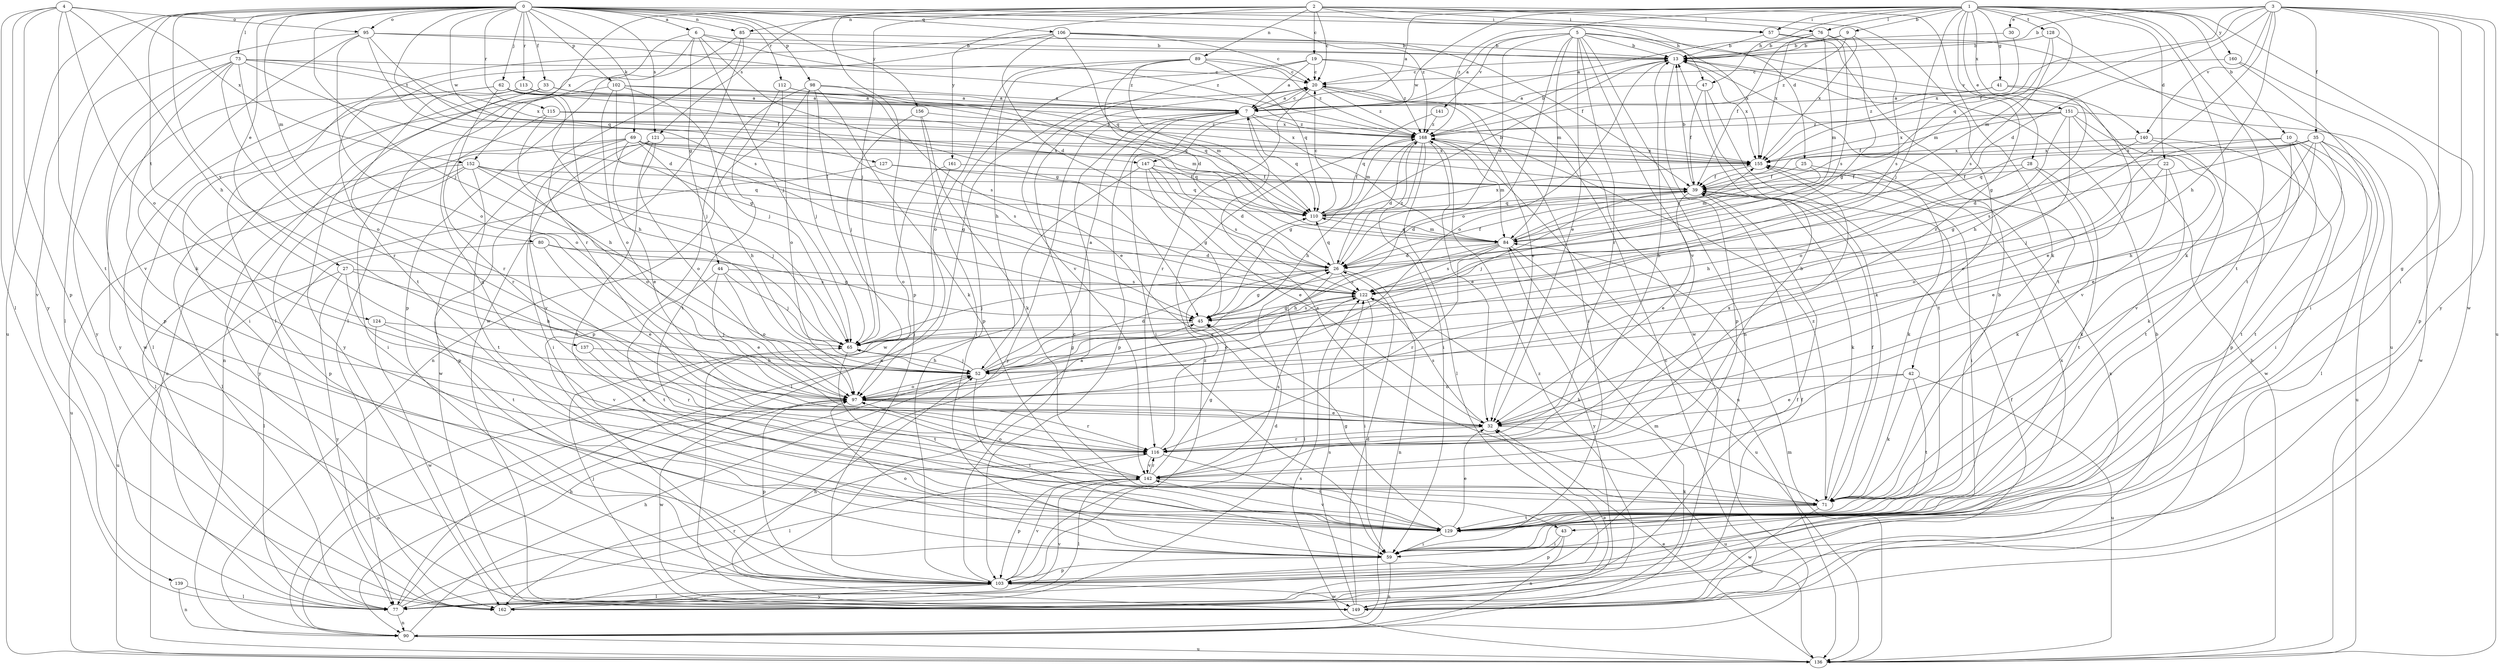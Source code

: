 strict digraph  {
0;
1;
2;
3;
4;
5;
6;
7;
9;
10;
13;
19;
20;
22;
25;
26;
27;
28;
30;
32;
33;
35;
39;
41;
42;
43;
44;
45;
47;
52;
57;
59;
62;
65;
69;
71;
73;
76;
77;
80;
84;
85;
89;
90;
95;
97;
98;
102;
103;
106;
110;
112;
113;
115;
116;
121;
122;
124;
127;
128;
129;
136;
137;
139;
140;
141;
142;
147;
149;
151;
152;
155;
156;
160;
161;
162;
168;
0 -> 6  [label=a];
0 -> 27  [label=e];
0 -> 33  [label=f];
0 -> 47  [label=h];
0 -> 57  [label=i];
0 -> 62  [label=j];
0 -> 65  [label=j];
0 -> 69  [label=k];
0 -> 73  [label=l];
0 -> 80  [label=m];
0 -> 85  [label=n];
0 -> 95  [label=o];
0 -> 98  [label=p];
0 -> 102  [label=p];
0 -> 106  [label=q];
0 -> 112  [label=r];
0 -> 113  [label=r];
0 -> 115  [label=r];
0 -> 121  [label=s];
0 -> 124  [label=t];
0 -> 127  [label=t];
0 -> 136  [label=u];
0 -> 137  [label=v];
0 -> 139  [label=v];
0 -> 147  [label=w];
0 -> 156  [label=y];
0 -> 168  [label=z];
1 -> 7  [label=a];
1 -> 9  [label=b];
1 -> 10  [label=b];
1 -> 22  [label=d];
1 -> 28  [label=e];
1 -> 41  [label=g];
1 -> 47  [label=h];
1 -> 57  [label=i];
1 -> 65  [label=j];
1 -> 71  [label=k];
1 -> 76  [label=l];
1 -> 84  [label=m];
1 -> 85  [label=n];
1 -> 116  [label=r];
1 -> 128  [label=t];
1 -> 129  [label=t];
1 -> 147  [label=w];
1 -> 149  [label=w];
1 -> 151  [label=x];
1 -> 160  [label=y];
1 -> 168  [label=z];
2 -> 19  [label=c];
2 -> 20  [label=c];
2 -> 25  [label=d];
2 -> 42  [label=g];
2 -> 57  [label=i];
2 -> 65  [label=j];
2 -> 71  [label=k];
2 -> 76  [label=l];
2 -> 89  [label=n];
2 -> 103  [label=p];
2 -> 121  [label=s];
2 -> 152  [label=x];
2 -> 161  [label=y];
3 -> 13  [label=b];
3 -> 26  [label=d];
3 -> 30  [label=e];
3 -> 35  [label=f];
3 -> 39  [label=f];
3 -> 43  [label=g];
3 -> 52  [label=h];
3 -> 59  [label=i];
3 -> 110  [label=q];
3 -> 122  [label=s];
3 -> 136  [label=u];
3 -> 140  [label=v];
3 -> 162  [label=y];
4 -> 52  [label=h];
4 -> 77  [label=l];
4 -> 95  [label=o];
4 -> 97  [label=o];
4 -> 103  [label=p];
4 -> 129  [label=t];
4 -> 152  [label=x];
4 -> 162  [label=y];
5 -> 7  [label=a];
5 -> 13  [label=b];
5 -> 26  [label=d];
5 -> 32  [label=e];
5 -> 84  [label=m];
5 -> 90  [label=n];
5 -> 97  [label=o];
5 -> 116  [label=r];
5 -> 140  [label=v];
5 -> 141  [label=v];
5 -> 142  [label=v];
5 -> 155  [label=x];
6 -> 13  [label=b];
6 -> 43  [label=g];
6 -> 44  [label=g];
6 -> 45  [label=g];
6 -> 65  [label=j];
6 -> 77  [label=l];
6 -> 168  [label=z];
7 -> 20  [label=c];
7 -> 59  [label=i];
7 -> 84  [label=m];
7 -> 103  [label=p];
7 -> 110  [label=q];
7 -> 162  [label=y];
7 -> 168  [label=z];
9 -> 7  [label=a];
9 -> 13  [label=b];
9 -> 122  [label=s];
9 -> 155  [label=x];
9 -> 168  [label=z];
10 -> 59  [label=i];
10 -> 65  [label=j];
10 -> 71  [label=k];
10 -> 77  [label=l];
10 -> 129  [label=t];
10 -> 155  [label=x];
13 -> 20  [label=c];
13 -> 97  [label=o];
13 -> 103  [label=p];
13 -> 155  [label=x];
19 -> 7  [label=a];
19 -> 20  [label=c];
19 -> 103  [label=p];
19 -> 142  [label=v];
19 -> 149  [label=w];
19 -> 168  [label=z];
20 -> 7  [label=a];
20 -> 32  [label=e];
20 -> 59  [label=i];
20 -> 90  [label=n];
20 -> 116  [label=r];
20 -> 168  [label=z];
22 -> 32  [label=e];
22 -> 39  [label=f];
22 -> 71  [label=k];
22 -> 97  [label=o];
25 -> 39  [label=f];
25 -> 71  [label=k];
25 -> 84  [label=m];
26 -> 39  [label=f];
26 -> 45  [label=g];
26 -> 65  [label=j];
26 -> 77  [label=l];
26 -> 90  [label=n];
26 -> 110  [label=q];
26 -> 122  [label=s];
26 -> 168  [label=z];
27 -> 52  [label=h];
27 -> 122  [label=s];
27 -> 129  [label=t];
27 -> 136  [label=u];
27 -> 162  [label=y];
28 -> 39  [label=f];
28 -> 52  [label=h];
28 -> 71  [label=k];
28 -> 129  [label=t];
30 -> 13  [label=b];
30 -> 155  [label=x];
32 -> 116  [label=r];
32 -> 122  [label=s];
32 -> 136  [label=u];
33 -> 7  [label=a];
33 -> 90  [label=n];
33 -> 110  [label=q];
33 -> 136  [label=u];
33 -> 162  [label=y];
35 -> 26  [label=d];
35 -> 32  [label=e];
35 -> 52  [label=h];
35 -> 110  [label=q];
35 -> 122  [label=s];
35 -> 129  [label=t];
35 -> 136  [label=u];
35 -> 142  [label=v];
35 -> 155  [label=x];
39 -> 13  [label=b];
39 -> 26  [label=d];
39 -> 32  [label=e];
39 -> 65  [label=j];
39 -> 71  [label=k];
39 -> 110  [label=q];
41 -> 7  [label=a];
41 -> 32  [label=e];
41 -> 52  [label=h];
41 -> 168  [label=z];
42 -> 32  [label=e];
42 -> 71  [label=k];
42 -> 97  [label=o];
42 -> 129  [label=t];
42 -> 136  [label=u];
43 -> 59  [label=i];
43 -> 90  [label=n];
43 -> 103  [label=p];
44 -> 32  [label=e];
44 -> 65  [label=j];
44 -> 97  [label=o];
44 -> 122  [label=s];
44 -> 129  [label=t];
45 -> 65  [label=j];
45 -> 122  [label=s];
47 -> 7  [label=a];
47 -> 39  [label=f];
47 -> 71  [label=k];
47 -> 129  [label=t];
52 -> 7  [label=a];
52 -> 26  [label=d];
52 -> 45  [label=g];
52 -> 59  [label=i];
52 -> 65  [label=j];
52 -> 97  [label=o];
57 -> 13  [label=b];
57 -> 129  [label=t];
57 -> 136  [label=u];
59 -> 90  [label=n];
59 -> 97  [label=o];
59 -> 103  [label=p];
59 -> 155  [label=x];
62 -> 7  [label=a];
62 -> 65  [label=j];
62 -> 97  [label=o];
62 -> 122  [label=s];
62 -> 149  [label=w];
62 -> 155  [label=x];
62 -> 162  [label=y];
65 -> 52  [label=h];
65 -> 129  [label=t];
69 -> 32  [label=e];
69 -> 45  [label=g];
69 -> 52  [label=h];
69 -> 59  [label=i];
69 -> 110  [label=q];
69 -> 122  [label=s];
69 -> 142  [label=v];
69 -> 155  [label=x];
69 -> 162  [label=y];
71 -> 7  [label=a];
71 -> 39  [label=f];
71 -> 129  [label=t];
71 -> 149  [label=w];
71 -> 168  [label=z];
73 -> 20  [label=c];
73 -> 26  [label=d];
73 -> 39  [label=f];
73 -> 97  [label=o];
73 -> 103  [label=p];
73 -> 116  [label=r];
73 -> 142  [label=v];
73 -> 155  [label=x];
73 -> 162  [label=y];
76 -> 13  [label=b];
76 -> 39  [label=f];
76 -> 45  [label=g];
76 -> 84  [label=m];
76 -> 122  [label=s];
76 -> 155  [label=x];
77 -> 39  [label=f];
77 -> 52  [label=h];
77 -> 90  [label=n];
77 -> 116  [label=r];
77 -> 142  [label=v];
80 -> 26  [label=d];
80 -> 32  [label=e];
80 -> 45  [label=g];
80 -> 77  [label=l];
84 -> 26  [label=d];
84 -> 52  [label=h];
84 -> 110  [label=q];
84 -> 116  [label=r];
84 -> 122  [label=s];
84 -> 136  [label=u];
84 -> 155  [label=x];
84 -> 162  [label=y];
85 -> 13  [label=b];
85 -> 103  [label=p];
85 -> 116  [label=r];
85 -> 149  [label=w];
89 -> 20  [label=c];
89 -> 26  [label=d];
89 -> 52  [label=h];
89 -> 84  [label=m];
89 -> 97  [label=o];
89 -> 110  [label=q];
89 -> 168  [label=z];
90 -> 20  [label=c];
90 -> 52  [label=h];
90 -> 97  [label=o];
90 -> 136  [label=u];
95 -> 13  [label=b];
95 -> 71  [label=k];
95 -> 77  [label=l];
95 -> 97  [label=o];
95 -> 110  [label=q];
95 -> 122  [label=s];
95 -> 168  [label=z];
97 -> 32  [label=e];
97 -> 103  [label=p];
97 -> 116  [label=r];
97 -> 149  [label=w];
98 -> 7  [label=a];
98 -> 32  [label=e];
98 -> 65  [label=j];
98 -> 71  [label=k];
98 -> 90  [label=n];
98 -> 103  [label=p];
98 -> 149  [label=w];
102 -> 7  [label=a];
102 -> 45  [label=g];
102 -> 59  [label=i];
102 -> 65  [label=j];
102 -> 97  [label=o];
102 -> 110  [label=q];
103 -> 20  [label=c];
103 -> 26  [label=d];
103 -> 77  [label=l];
103 -> 142  [label=v];
103 -> 149  [label=w];
103 -> 155  [label=x];
103 -> 162  [label=y];
103 -> 168  [label=z];
106 -> 13  [label=b];
106 -> 20  [label=c];
106 -> 26  [label=d];
106 -> 39  [label=f];
106 -> 77  [label=l];
106 -> 110  [label=q];
106 -> 129  [label=t];
110 -> 13  [label=b];
110 -> 20  [label=c];
110 -> 84  [label=m];
110 -> 155  [label=x];
112 -> 7  [label=a];
112 -> 84  [label=m];
112 -> 97  [label=o];
112 -> 129  [label=t];
113 -> 7  [label=a];
113 -> 52  [label=h];
113 -> 77  [label=l];
113 -> 116  [label=r];
115 -> 52  [label=h];
115 -> 116  [label=r];
115 -> 155  [label=x];
115 -> 168  [label=z];
116 -> 13  [label=b];
116 -> 77  [label=l];
116 -> 110  [label=q];
116 -> 129  [label=t];
116 -> 142  [label=v];
116 -> 155  [label=x];
121 -> 59  [label=i];
121 -> 97  [label=o];
121 -> 103  [label=p];
121 -> 129  [label=t];
121 -> 149  [label=w];
121 -> 155  [label=x];
122 -> 45  [label=g];
122 -> 59  [label=i];
122 -> 71  [label=k];
122 -> 97  [label=o];
124 -> 65  [label=j];
124 -> 142  [label=v];
124 -> 149  [label=w];
127 -> 39  [label=f];
127 -> 77  [label=l];
127 -> 110  [label=q];
128 -> 13  [label=b];
128 -> 84  [label=m];
128 -> 122  [label=s];
128 -> 129  [label=t];
129 -> 13  [label=b];
129 -> 32  [label=e];
129 -> 45  [label=g];
129 -> 59  [label=i];
129 -> 142  [label=v];
136 -> 13  [label=b];
136 -> 32  [label=e];
136 -> 84  [label=m];
136 -> 122  [label=s];
137 -> 52  [label=h];
137 -> 116  [label=r];
139 -> 77  [label=l];
139 -> 90  [label=n];
140 -> 45  [label=g];
140 -> 129  [label=t];
140 -> 149  [label=w];
140 -> 155  [label=x];
141 -> 110  [label=q];
141 -> 168  [label=z];
142 -> 13  [label=b];
142 -> 45  [label=g];
142 -> 71  [label=k];
142 -> 77  [label=l];
142 -> 97  [label=o];
142 -> 103  [label=p];
142 -> 116  [label=r];
142 -> 122  [label=s];
147 -> 26  [label=d];
147 -> 32  [label=e];
147 -> 39  [label=f];
147 -> 45  [label=g];
147 -> 77  [label=l];
147 -> 122  [label=s];
149 -> 13  [label=b];
149 -> 26  [label=d];
149 -> 39  [label=f];
149 -> 52  [label=h];
149 -> 65  [label=j];
149 -> 84  [label=m];
149 -> 122  [label=s];
149 -> 168  [label=z];
151 -> 32  [label=e];
151 -> 39  [label=f];
151 -> 97  [label=o];
151 -> 103  [label=p];
151 -> 142  [label=v];
151 -> 149  [label=w];
151 -> 155  [label=x];
151 -> 168  [label=z];
152 -> 39  [label=f];
152 -> 65  [label=j];
152 -> 77  [label=l];
152 -> 97  [label=o];
152 -> 103  [label=p];
152 -> 110  [label=q];
152 -> 129  [label=t];
152 -> 136  [label=u];
155 -> 39  [label=f];
155 -> 59  [label=i];
156 -> 59  [label=i];
156 -> 65  [label=j];
156 -> 71  [label=k];
156 -> 168  [label=z];
160 -> 20  [label=c];
160 -> 59  [label=i];
160 -> 103  [label=p];
161 -> 39  [label=f];
161 -> 90  [label=n];
161 -> 97  [label=o];
162 -> 7  [label=a];
162 -> 32  [label=e];
162 -> 39  [label=f];
168 -> 13  [label=b];
168 -> 26  [label=d];
168 -> 32  [label=e];
168 -> 45  [label=g];
168 -> 52  [label=h];
168 -> 59  [label=i];
168 -> 77  [label=l];
168 -> 84  [label=m];
168 -> 136  [label=u];
168 -> 155  [label=x];
}
